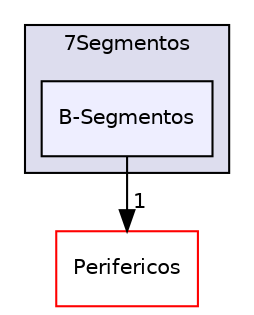 digraph "E:/Agustin/Escritorio/MCUexpresso/KitLPC845-C++/src/Drivers/Hardware/02-Displays/7Segmentos/B-Segmentos" {
  compound=true
  node [ fontsize="10", fontname="Helvetica"];
  edge [ labelfontsize="10", labelfontname="Helvetica"];
  subgraph clusterdir_6f52b4b1ba388d7141328ee2524c9948 {
    graph [ bgcolor="#ddddee", pencolor="black", label="7Segmentos" fontname="Helvetica", fontsize="10", URL="dir_6f52b4b1ba388d7141328ee2524c9948.html"]
  dir_fb9c8ddf1ff5f1fb8933c3c3d558ac9f [shape=box, label="B-Segmentos", style="filled", fillcolor="#eeeeff", pencolor="black", URL="dir_fb9c8ddf1ff5f1fb8933c3c3d558ac9f.html"];
  }
  dir_fddceb55b13f36ba841fc9095bbfed65 [shape=box label="Perifericos" fillcolor="white" style="filled" color="red" URL="dir_fddceb55b13f36ba841fc9095bbfed65.html"];
  dir_fb9c8ddf1ff5f1fb8933c3c3d558ac9f->dir_fddceb55b13f36ba841fc9095bbfed65 [headlabel="1", labeldistance=1.5 headhref="dir_000007_000016.html"];
}
